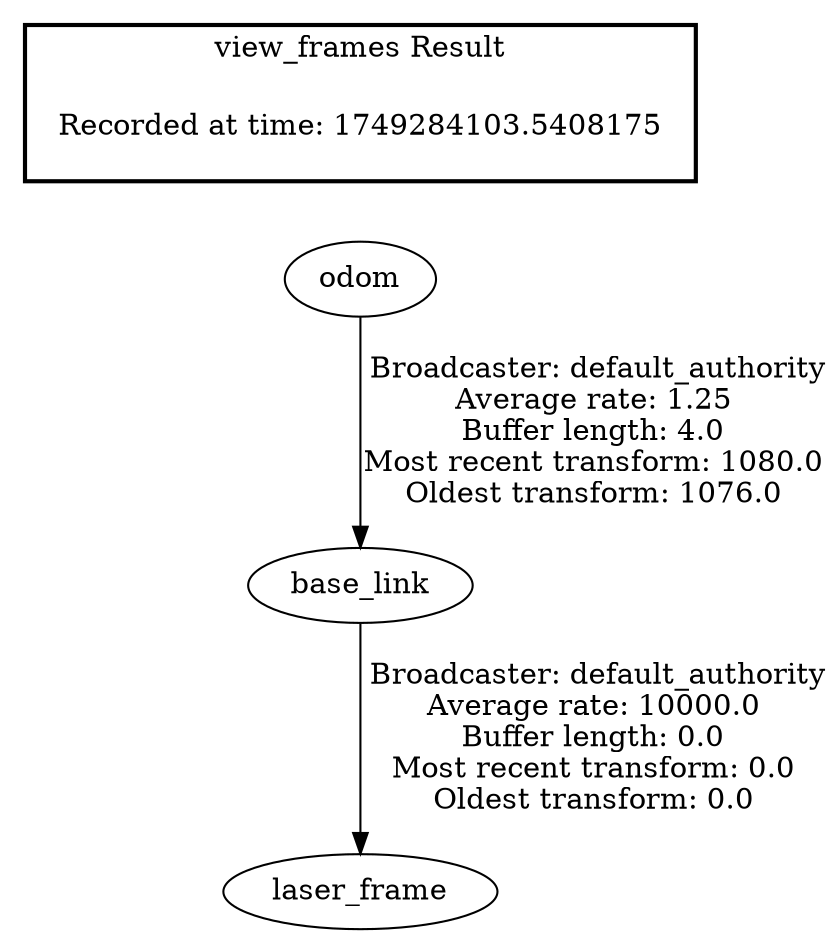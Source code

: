 digraph G {
"base_link" -> "laser_frame"[label=" Broadcaster: default_authority\nAverage rate: 10000.0\nBuffer length: 0.0\nMost recent transform: 0.0\nOldest transform: 0.0\n"];
"odom" -> "base_link"[label=" Broadcaster: default_authority\nAverage rate: 1.25\nBuffer length: 4.0\nMost recent transform: 1080.0\nOldest transform: 1076.0\n"];
edge [style=invis];
 subgraph cluster_legend { style=bold; color=black; label ="view_frames Result";
"Recorded at time: 1749284103.5408175"[ shape=plaintext ] ;
}->"odom";
}